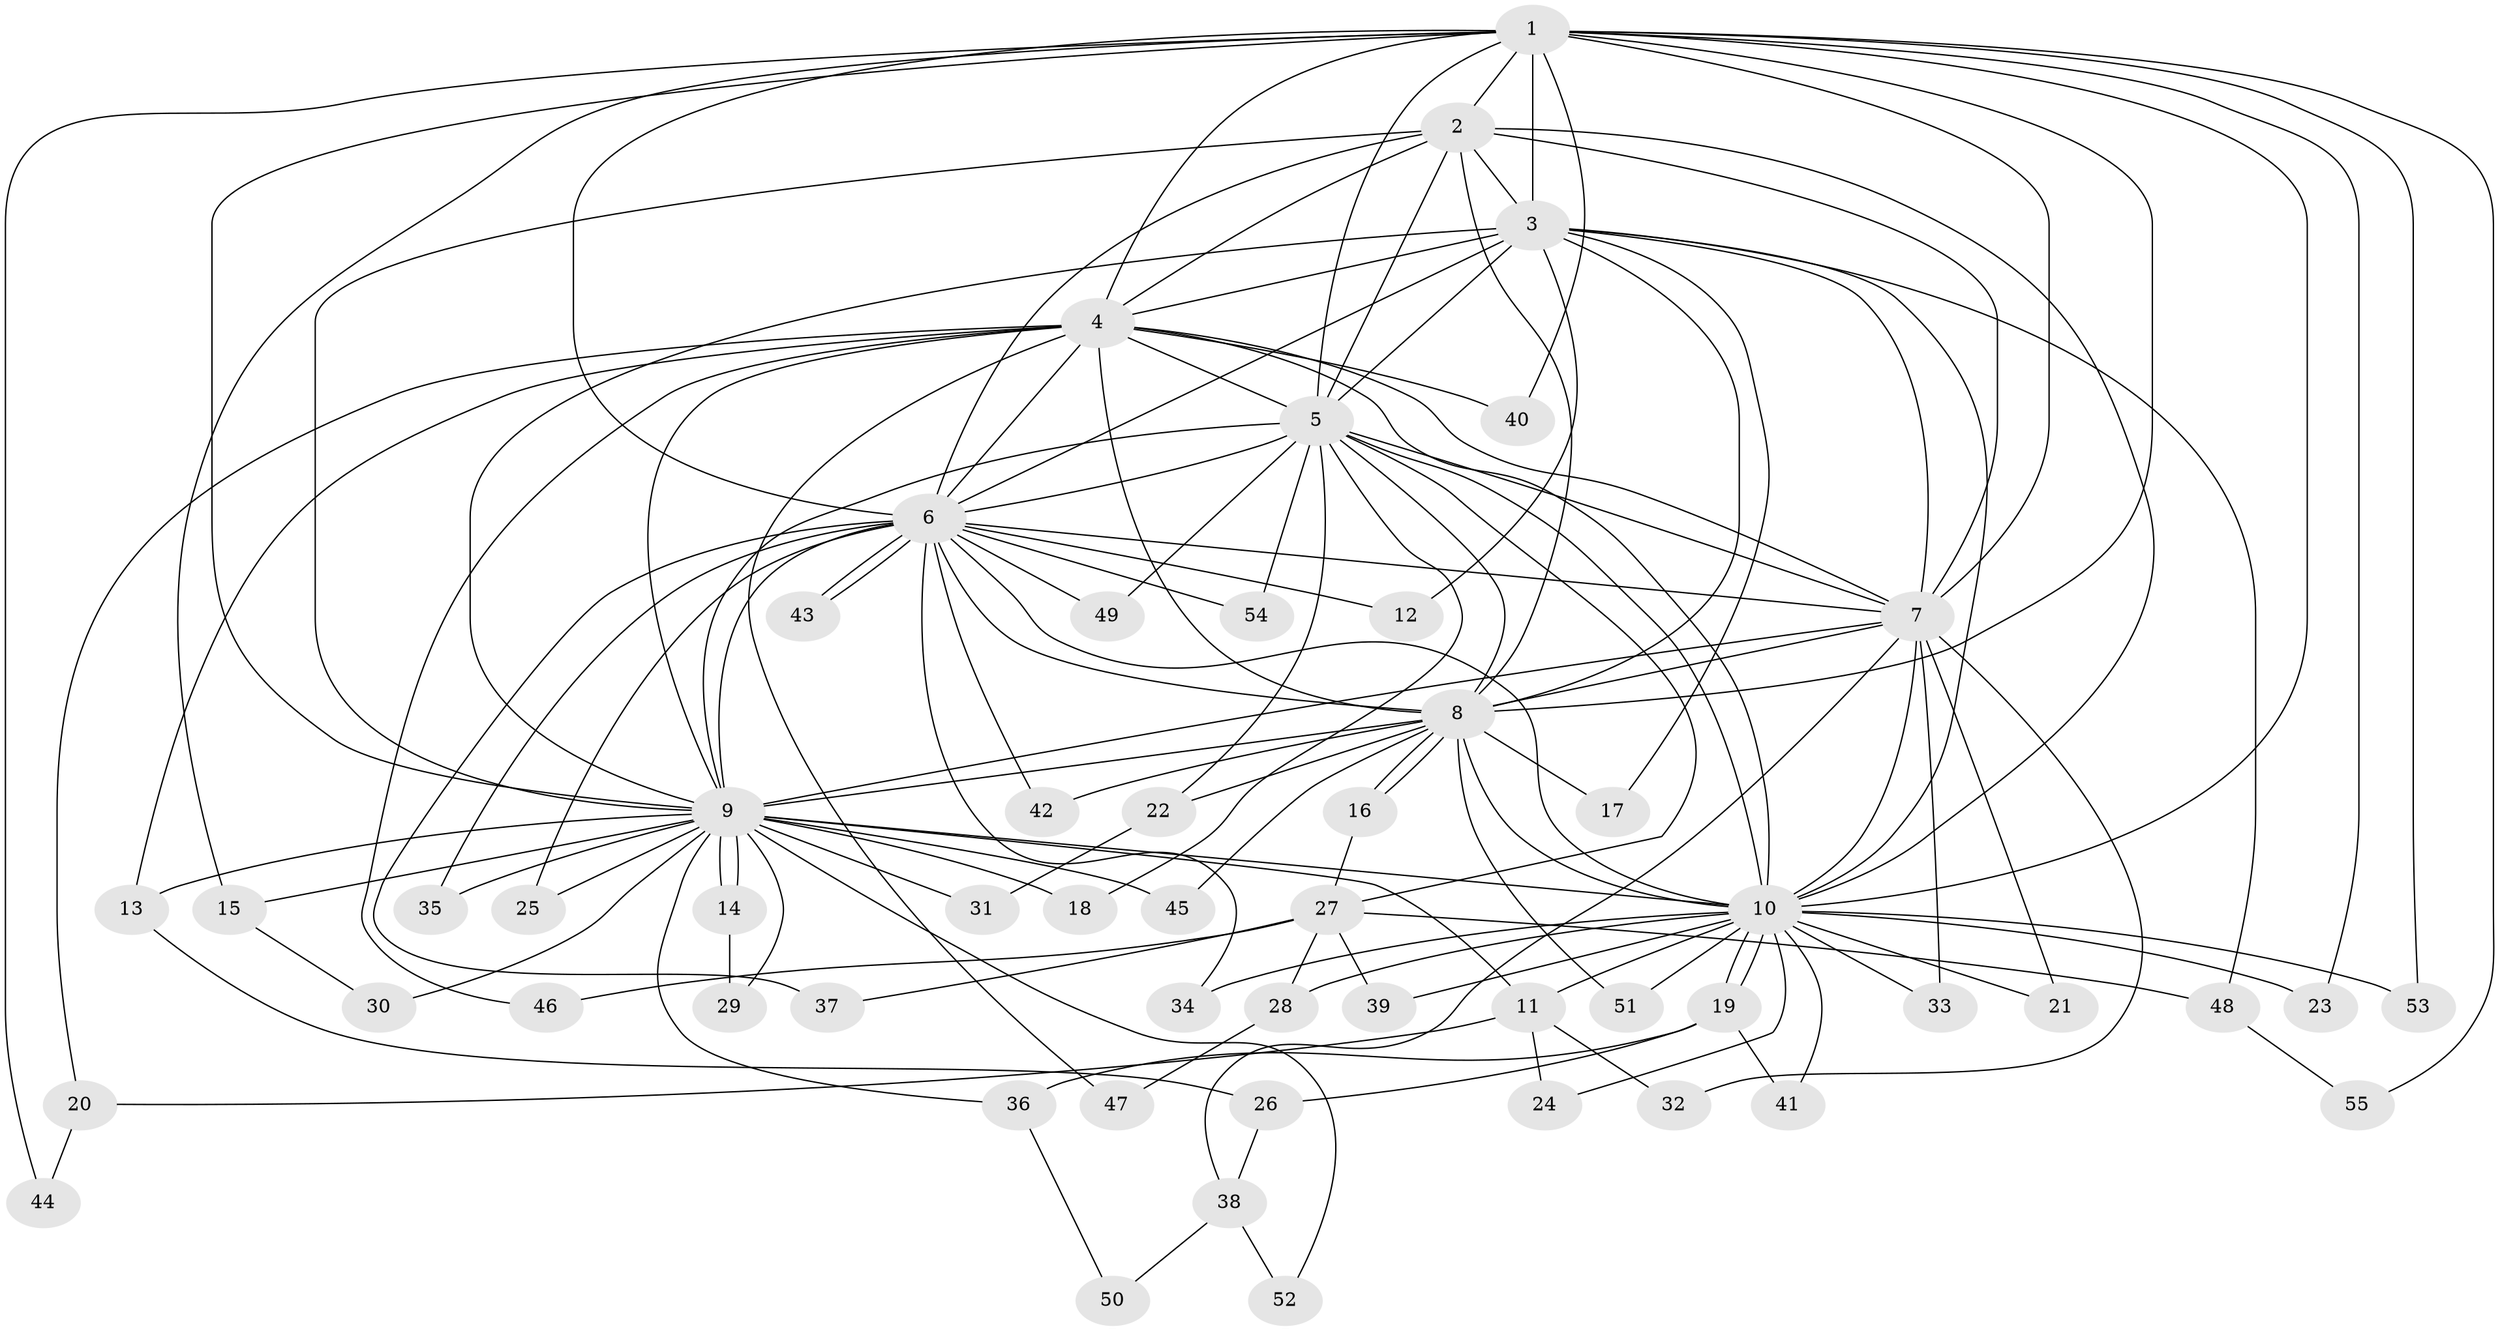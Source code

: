 // Generated by graph-tools (version 1.1) at 2025/25/03/09/25 03:25:36]
// undirected, 55 vertices, 135 edges
graph export_dot {
graph [start="1"]
  node [color=gray90,style=filled];
  1;
  2;
  3;
  4;
  5;
  6;
  7;
  8;
  9;
  10;
  11;
  12;
  13;
  14;
  15;
  16;
  17;
  18;
  19;
  20;
  21;
  22;
  23;
  24;
  25;
  26;
  27;
  28;
  29;
  30;
  31;
  32;
  33;
  34;
  35;
  36;
  37;
  38;
  39;
  40;
  41;
  42;
  43;
  44;
  45;
  46;
  47;
  48;
  49;
  50;
  51;
  52;
  53;
  54;
  55;
  1 -- 2;
  1 -- 3;
  1 -- 4;
  1 -- 5;
  1 -- 6;
  1 -- 7;
  1 -- 8;
  1 -- 9;
  1 -- 10;
  1 -- 15;
  1 -- 23;
  1 -- 40;
  1 -- 44;
  1 -- 53;
  1 -- 55;
  2 -- 3;
  2 -- 4;
  2 -- 5;
  2 -- 6;
  2 -- 7;
  2 -- 8;
  2 -- 9;
  2 -- 10;
  3 -- 4;
  3 -- 5;
  3 -- 6;
  3 -- 7;
  3 -- 8;
  3 -- 9;
  3 -- 10;
  3 -- 12;
  3 -- 17;
  3 -- 48;
  4 -- 5;
  4 -- 6;
  4 -- 7;
  4 -- 8;
  4 -- 9;
  4 -- 10;
  4 -- 13;
  4 -- 20;
  4 -- 40;
  4 -- 46;
  4 -- 47;
  5 -- 6;
  5 -- 7;
  5 -- 8;
  5 -- 9;
  5 -- 10;
  5 -- 18;
  5 -- 22;
  5 -- 27;
  5 -- 49;
  5 -- 54;
  6 -- 7;
  6 -- 8;
  6 -- 9;
  6 -- 10;
  6 -- 12;
  6 -- 25;
  6 -- 34;
  6 -- 35;
  6 -- 37;
  6 -- 42;
  6 -- 43;
  6 -- 43;
  6 -- 49;
  6 -- 54;
  7 -- 8;
  7 -- 9;
  7 -- 10;
  7 -- 21;
  7 -- 32;
  7 -- 33;
  7 -- 38;
  8 -- 9;
  8 -- 10;
  8 -- 16;
  8 -- 16;
  8 -- 17;
  8 -- 22;
  8 -- 42;
  8 -- 45;
  8 -- 51;
  9 -- 10;
  9 -- 11;
  9 -- 13;
  9 -- 14;
  9 -- 14;
  9 -- 15;
  9 -- 18;
  9 -- 25;
  9 -- 29;
  9 -- 30;
  9 -- 31;
  9 -- 35;
  9 -- 36;
  9 -- 45;
  9 -- 52;
  10 -- 11;
  10 -- 19;
  10 -- 19;
  10 -- 21;
  10 -- 23;
  10 -- 24;
  10 -- 28;
  10 -- 33;
  10 -- 34;
  10 -- 39;
  10 -- 41;
  10 -- 51;
  10 -- 53;
  11 -- 20;
  11 -- 24;
  11 -- 32;
  13 -- 26;
  14 -- 29;
  15 -- 30;
  16 -- 27;
  19 -- 26;
  19 -- 36;
  19 -- 41;
  20 -- 44;
  22 -- 31;
  26 -- 38;
  27 -- 28;
  27 -- 37;
  27 -- 39;
  27 -- 46;
  27 -- 48;
  28 -- 47;
  36 -- 50;
  38 -- 50;
  38 -- 52;
  48 -- 55;
}

